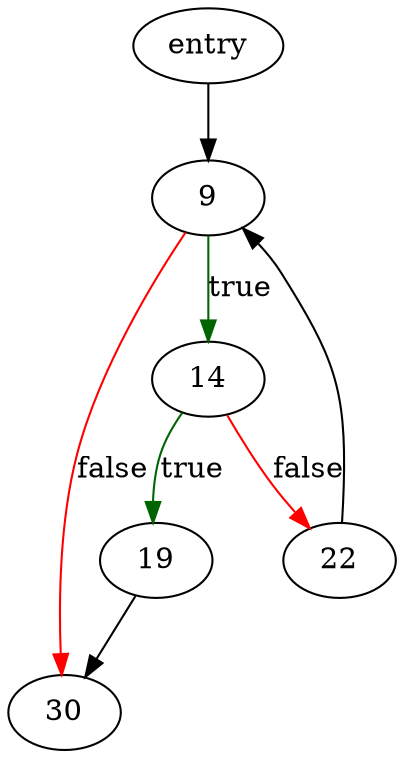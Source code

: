 digraph "findNextHostParameter" {
	// Node definitions.
	2 [label=entry];
	9;
	14;
	19;
	22;
	30;

	// Edge definitions.
	2 -> 9;
	9 -> 14 [
		color=darkgreen
		label=true
	];
	9 -> 30 [
		color=red
		label=false
	];
	14 -> 19 [
		color=darkgreen
		label=true
	];
	14 -> 22 [
		color=red
		label=false
	];
	19 -> 30;
	22 -> 9;
}